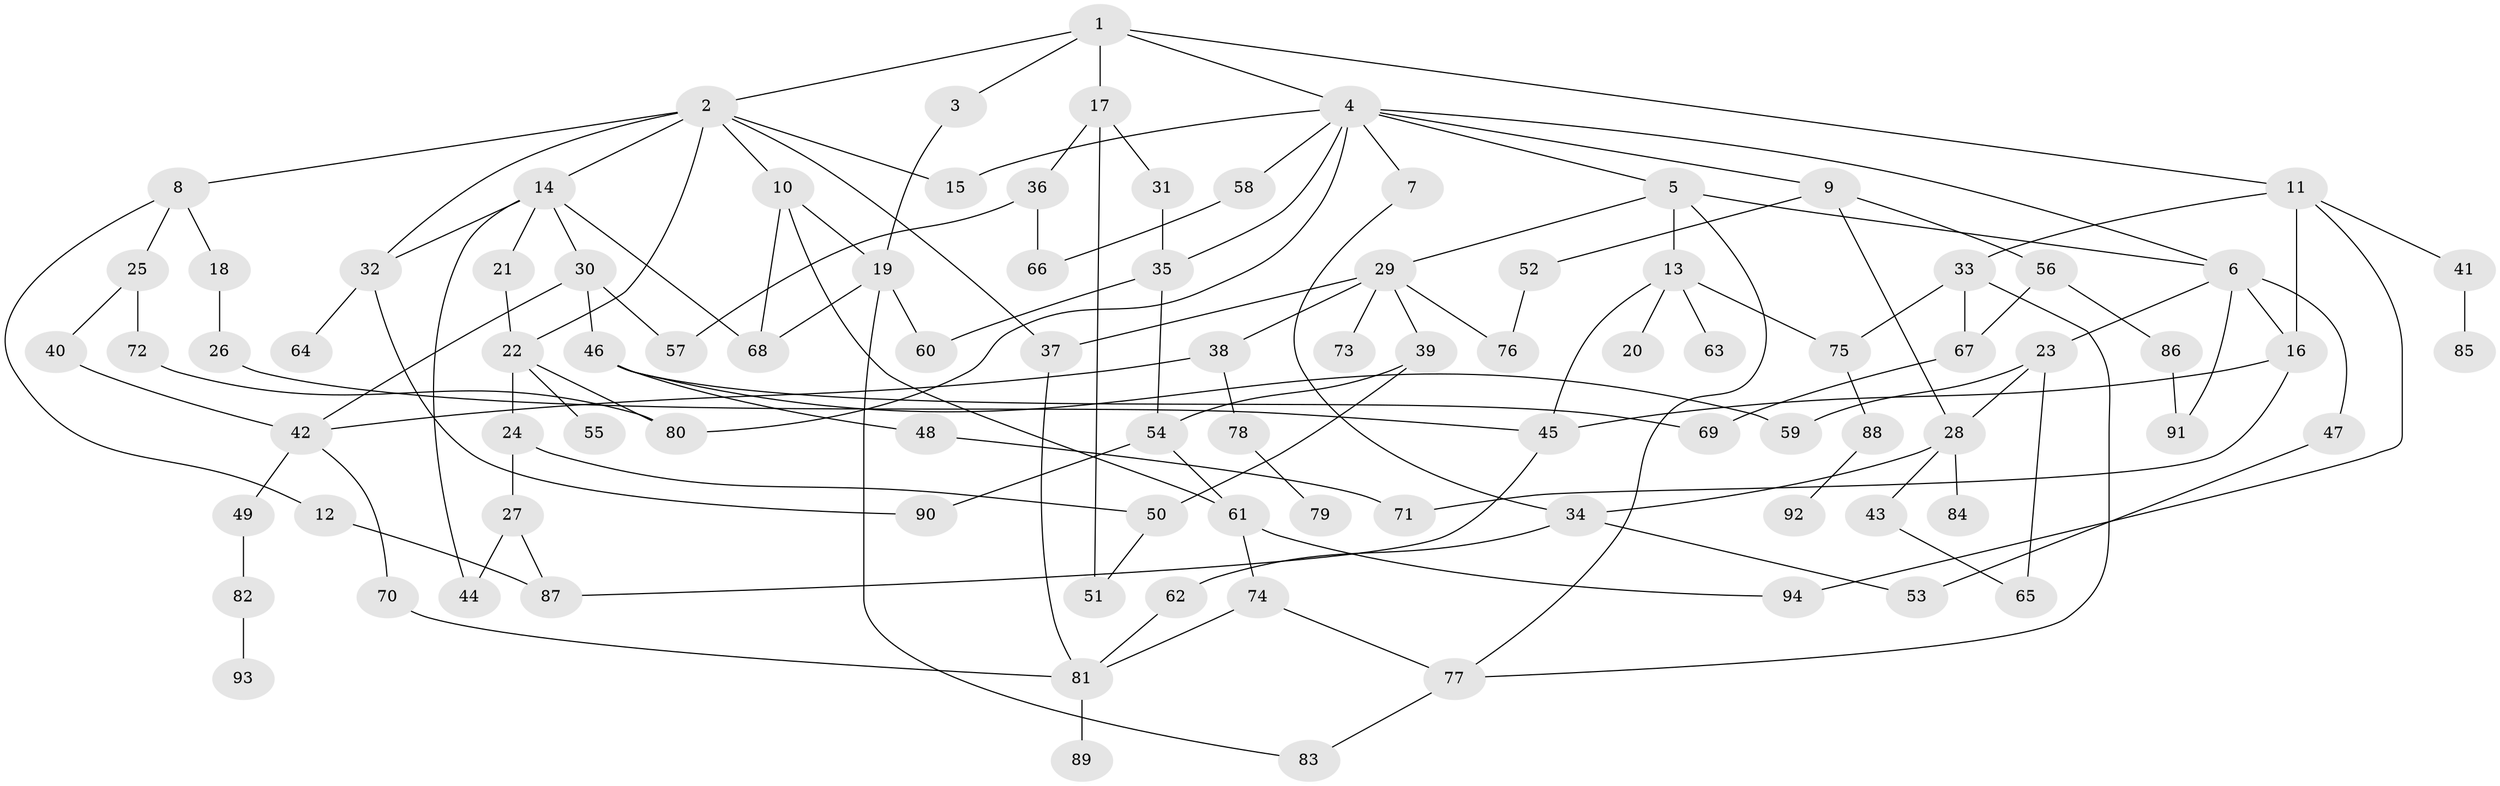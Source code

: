 // coarse degree distribution, {13: 0.02631578947368421, 10: 0.02631578947368421, 5: 0.15789473684210525, 8: 0.05263157894736842, 4: 0.15789473684210525, 6: 0.07894736842105263, 2: 0.10526315789473684, 3: 0.21052631578947367, 1: 0.18421052631578946}
// Generated by graph-tools (version 1.1) at 2025/48/03/04/25 22:48:47]
// undirected, 94 vertices, 138 edges
graph export_dot {
  node [color=gray90,style=filled];
  1;
  2;
  3;
  4;
  5;
  6;
  7;
  8;
  9;
  10;
  11;
  12;
  13;
  14;
  15;
  16;
  17;
  18;
  19;
  20;
  21;
  22;
  23;
  24;
  25;
  26;
  27;
  28;
  29;
  30;
  31;
  32;
  33;
  34;
  35;
  36;
  37;
  38;
  39;
  40;
  41;
  42;
  43;
  44;
  45;
  46;
  47;
  48;
  49;
  50;
  51;
  52;
  53;
  54;
  55;
  56;
  57;
  58;
  59;
  60;
  61;
  62;
  63;
  64;
  65;
  66;
  67;
  68;
  69;
  70;
  71;
  72;
  73;
  74;
  75;
  76;
  77;
  78;
  79;
  80;
  81;
  82;
  83;
  84;
  85;
  86;
  87;
  88;
  89;
  90;
  91;
  92;
  93;
  94;
  1 -- 2;
  1 -- 3;
  1 -- 4;
  1 -- 11;
  1 -- 17;
  2 -- 8;
  2 -- 10;
  2 -- 14;
  2 -- 32;
  2 -- 37;
  2 -- 15;
  2 -- 22;
  3 -- 19;
  4 -- 5;
  4 -- 7;
  4 -- 9;
  4 -- 15;
  4 -- 35;
  4 -- 58;
  4 -- 6;
  4 -- 80;
  5 -- 6;
  5 -- 13;
  5 -- 29;
  5 -- 77;
  6 -- 23;
  6 -- 47;
  6 -- 16;
  6 -- 91;
  7 -- 34;
  8 -- 12;
  8 -- 18;
  8 -- 25;
  9 -- 52;
  9 -- 56;
  9 -- 28;
  10 -- 61;
  10 -- 68;
  10 -- 19;
  11 -- 16;
  11 -- 33;
  11 -- 41;
  11 -- 94;
  12 -- 87;
  13 -- 20;
  13 -- 63;
  13 -- 75;
  13 -- 45;
  14 -- 21;
  14 -- 30;
  14 -- 44;
  14 -- 32;
  14 -- 68;
  16 -- 71;
  16 -- 45;
  17 -- 31;
  17 -- 36;
  17 -- 51;
  18 -- 26;
  19 -- 60;
  19 -- 83;
  19 -- 68;
  21 -- 22;
  22 -- 24;
  22 -- 55;
  22 -- 80;
  23 -- 28;
  23 -- 59;
  23 -- 65;
  24 -- 27;
  24 -- 50;
  25 -- 40;
  25 -- 72;
  26 -- 45;
  27 -- 44;
  27 -- 87;
  28 -- 43;
  28 -- 84;
  28 -- 34;
  29 -- 37;
  29 -- 38;
  29 -- 39;
  29 -- 73;
  29 -- 76;
  30 -- 42;
  30 -- 46;
  30 -- 57;
  31 -- 35;
  32 -- 64;
  32 -- 90;
  33 -- 67;
  33 -- 75;
  33 -- 77;
  34 -- 62;
  34 -- 53;
  35 -- 54;
  35 -- 60;
  36 -- 66;
  36 -- 57;
  37 -- 81;
  38 -- 78;
  38 -- 42;
  39 -- 50;
  39 -- 54;
  40 -- 42;
  41 -- 85;
  42 -- 49;
  42 -- 70;
  43 -- 65;
  45 -- 87;
  46 -- 48;
  46 -- 59;
  46 -- 69;
  47 -- 53;
  48 -- 71;
  49 -- 82;
  50 -- 51;
  52 -- 76;
  54 -- 61;
  54 -- 90;
  56 -- 86;
  56 -- 67;
  58 -- 66;
  61 -- 74;
  61 -- 94;
  62 -- 81;
  67 -- 69;
  70 -- 81;
  72 -- 80;
  74 -- 81;
  74 -- 77;
  75 -- 88;
  77 -- 83;
  78 -- 79;
  81 -- 89;
  82 -- 93;
  86 -- 91;
  88 -- 92;
}
